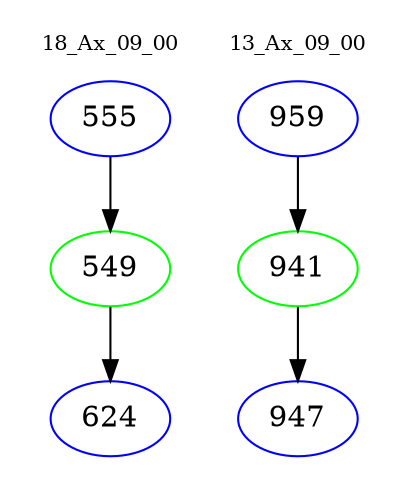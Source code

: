digraph{
subgraph cluster_0 {
color = white
label = "18_Ax_09_00";
fontsize=10;
T0_555 [label="555", color="blue"]
T0_555 -> T0_549 [color="black"]
T0_549 [label="549", color="green"]
T0_549 -> T0_624 [color="black"]
T0_624 [label="624", color="blue"]
}
subgraph cluster_1 {
color = white
label = "13_Ax_09_00";
fontsize=10;
T1_959 [label="959", color="blue"]
T1_959 -> T1_941 [color="black"]
T1_941 [label="941", color="green"]
T1_941 -> T1_947 [color="black"]
T1_947 [label="947", color="blue"]
}
}
